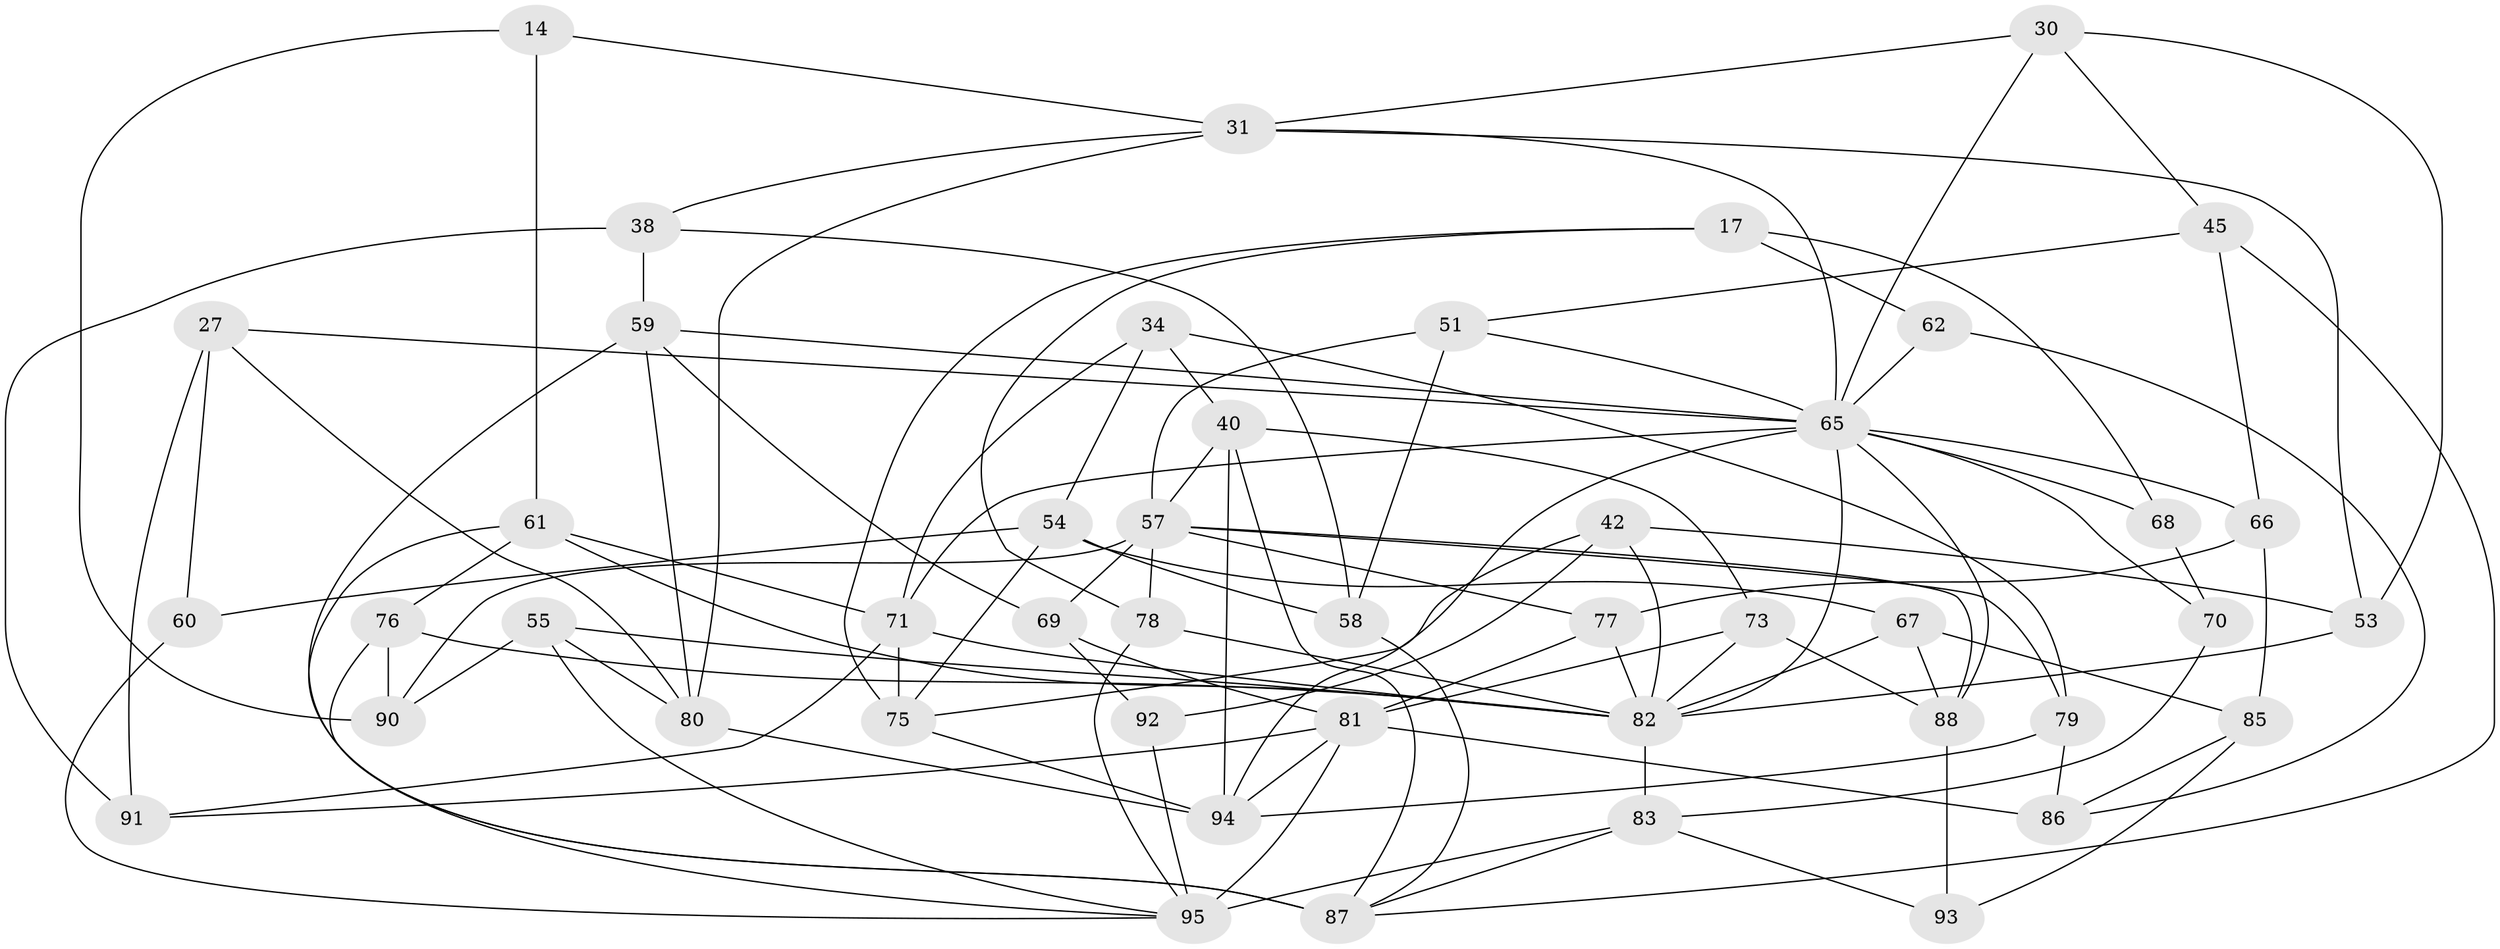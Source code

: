 // original degree distribution, {4: 1.0}
// Generated by graph-tools (version 1.1) at 2025/56/03/09/25 04:56:28]
// undirected, 47 vertices, 112 edges
graph export_dot {
graph [start="1"]
  node [color=gray90,style=filled];
  14;
  17 [super="+10"];
  27;
  30;
  31 [super="+25"];
  34;
  38;
  40 [super="+6"];
  42 [super="+28"];
  45;
  51;
  53 [super="+41"];
  54 [super="+35"];
  55;
  57 [super="+15+52"];
  58;
  59 [super="+39"];
  60;
  61 [super="+47"];
  62;
  65 [super="+64"];
  66;
  67;
  68;
  69;
  70 [super="+43"];
  71 [super="+23+26"];
  73;
  75 [super="+44"];
  76;
  77;
  78;
  79;
  80 [super="+21"];
  81 [super="+48"];
  82 [super="+5+8+56+33"];
  83 [super="+32+11"];
  85;
  86 [super="+37"];
  87 [super="+72"];
  88 [super="+63"];
  90;
  91;
  92;
  93;
  94 [super="+36+74"];
  95 [super="+89+22"];
  14 -- 61 [weight=2];
  14 -- 90;
  14 -- 31;
  17 -- 62 [weight=2];
  17 -- 78;
  17 -- 68 [weight=2];
  17 -- 75;
  27 -- 60;
  27 -- 91;
  27 -- 65;
  27 -- 80;
  30 -- 45;
  30 -- 53;
  30 -- 65;
  30 -- 31;
  31 -- 38;
  31 -- 53;
  31 -- 65;
  31 -- 80;
  34 -- 40;
  34 -- 79;
  34 -- 54;
  34 -- 71;
  38 -- 91;
  38 -- 58;
  38 -- 59;
  40 -- 94 [weight=2];
  40 -- 87;
  40 -- 73;
  40 -- 57;
  42 -- 92 [weight=2];
  42 -- 53 [weight=2];
  42 -- 82;
  42 -- 75;
  45 -- 66;
  45 -- 51;
  45 -- 87;
  51 -- 58;
  51 -- 57;
  51 -- 65;
  53 -- 82 [weight=2];
  54 -- 67;
  54 -- 75;
  54 -- 60 [weight=2];
  54 -- 58;
  55 -- 90;
  55 -- 82;
  55 -- 95;
  55 -- 80;
  57 -- 77;
  57 -- 79;
  57 -- 88;
  57 -- 90;
  57 -- 69;
  57 -- 78;
  58 -- 87;
  59 -- 80;
  59 -- 69;
  59 -- 87 [weight=2];
  59 -- 65;
  60 -- 95;
  61 -- 82 [weight=2];
  61 -- 87 [weight=2];
  61 -- 71;
  61 -- 76;
  62 -- 86;
  62 -- 65;
  65 -- 82 [weight=4];
  65 -- 66;
  65 -- 94 [weight=2];
  65 -- 68;
  65 -- 70 [weight=3];
  65 -- 71 [weight=2];
  65 -- 88;
  66 -- 85;
  66 -- 77;
  67 -- 85;
  67 -- 88;
  67 -- 82;
  68 -- 70;
  69 -- 92;
  69 -- 81;
  70 -- 83 [weight=2];
  71 -- 91;
  71 -- 82 [weight=2];
  71 -- 75;
  73 -- 88;
  73 -- 81;
  73 -- 82;
  75 -- 94 [weight=2];
  76 -- 95;
  76 -- 90;
  76 -- 82;
  77 -- 81;
  77 -- 82;
  78 -- 82;
  78 -- 95;
  79 -- 86;
  79 -- 94;
  80 -- 94 [weight=2];
  81 -- 91;
  81 -- 86 [weight=3];
  81 -- 95 [weight=2];
  81 -- 94;
  82 -- 83 [weight=3];
  83 -- 93;
  83 -- 95 [weight=3];
  83 -- 87;
  85 -- 93;
  85 -- 86;
  88 -- 93 [weight=2];
  92 -- 95;
}
